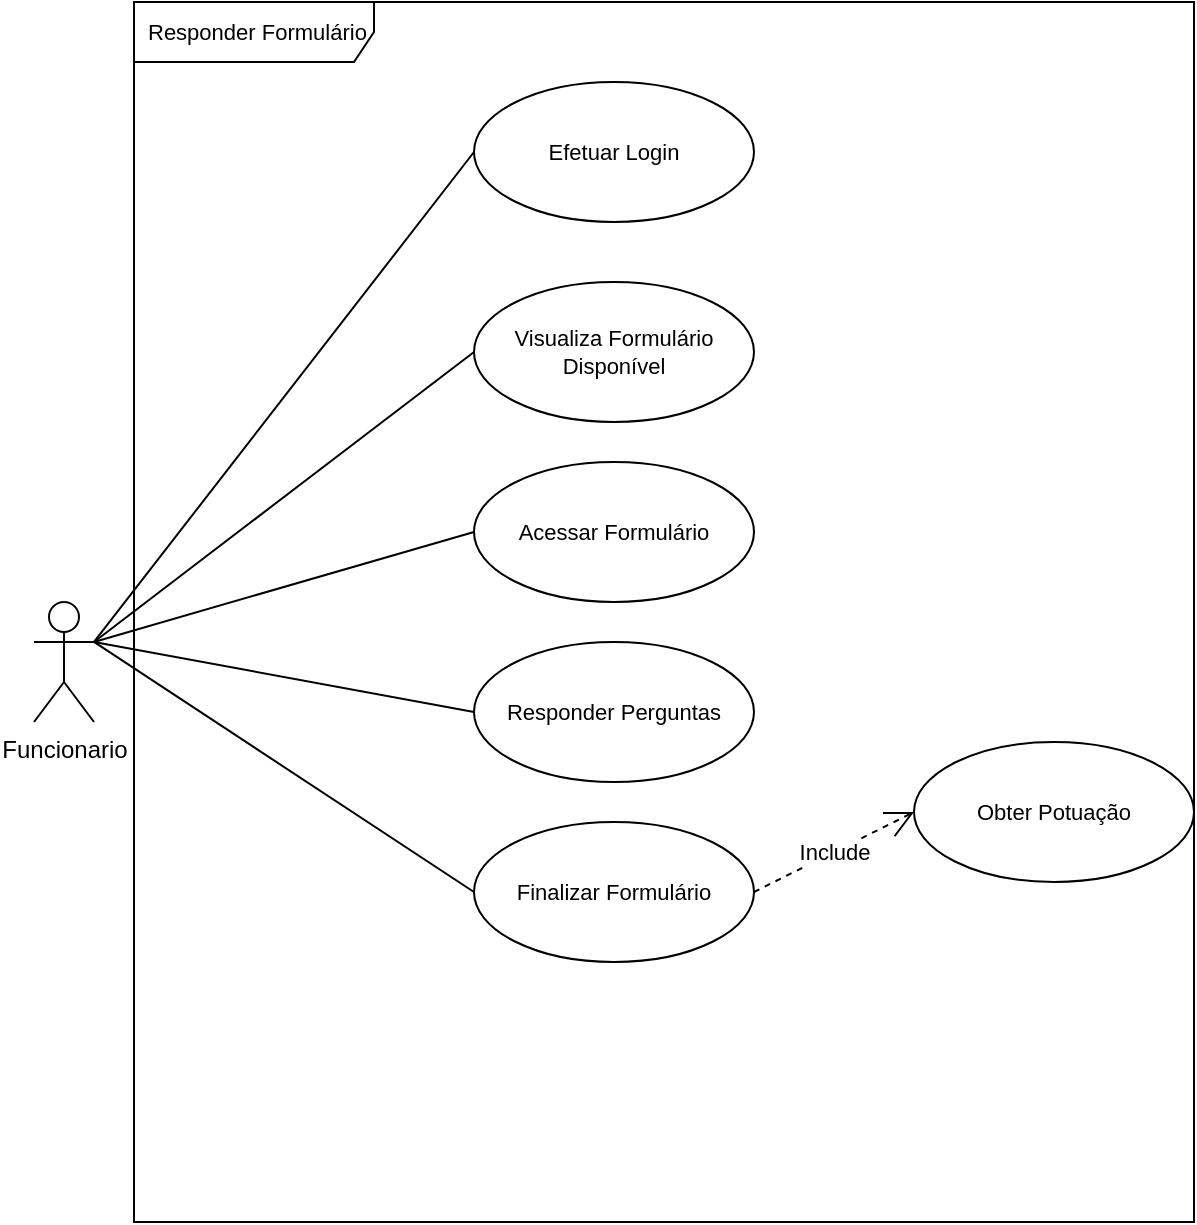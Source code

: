 <mxfile version="20.0.1" type="github">
  <diagram id="CU1dLwbyN6xNwfW4Mx9f" name="Page-1">
    <mxGraphModel dx="1422" dy="795" grid="1" gridSize="10" guides="1" tooltips="1" connect="1" arrows="1" fold="1" page="1" pageScale="1" pageWidth="827" pageHeight="1169" math="0" shadow="0">
      <root>
        <mxCell id="0" />
        <mxCell id="1" parent="0" />
        <mxCell id="LUnopdxZhNVxtSLi4y9q-8" style="edgeStyle=none;shape=connector;rounded=0;orthogonalLoop=1;jettySize=auto;html=1;exitX=1;exitY=0.333;exitDx=0;exitDy=0;exitPerimeter=0;entryX=0;entryY=0.5;entryDx=0;entryDy=0;labelBackgroundColor=default;fontFamily=Helvetica;fontSize=11;fontColor=default;endArrow=none;strokeColor=default;" edge="1" parent="1" source="LUnopdxZhNVxtSLi4y9q-1" target="LUnopdxZhNVxtSLi4y9q-7">
          <mxGeometry relative="1" as="geometry" />
        </mxCell>
        <mxCell id="LUnopdxZhNVxtSLi4y9q-12" style="edgeStyle=none;shape=connector;rounded=0;orthogonalLoop=1;jettySize=auto;html=1;exitX=1;exitY=0.333;exitDx=0;exitDy=0;exitPerimeter=0;entryX=0;entryY=0.5;entryDx=0;entryDy=0;labelBackgroundColor=default;fontFamily=Helvetica;fontSize=11;fontColor=default;endArrow=none;strokeColor=default;" edge="1" parent="1" source="LUnopdxZhNVxtSLi4y9q-1" target="LUnopdxZhNVxtSLi4y9q-10">
          <mxGeometry relative="1" as="geometry" />
        </mxCell>
        <mxCell id="LUnopdxZhNVxtSLi4y9q-13" style="edgeStyle=none;shape=connector;rounded=0;orthogonalLoop=1;jettySize=auto;html=1;exitX=1;exitY=0.333;exitDx=0;exitDy=0;exitPerimeter=0;entryX=0;entryY=0.5;entryDx=0;entryDy=0;labelBackgroundColor=default;fontFamily=Helvetica;fontSize=11;fontColor=default;endArrow=none;strokeColor=default;" edge="1" parent="1" source="LUnopdxZhNVxtSLi4y9q-1" target="LUnopdxZhNVxtSLi4y9q-11">
          <mxGeometry relative="1" as="geometry" />
        </mxCell>
        <mxCell id="LUnopdxZhNVxtSLi4y9q-18" style="edgeStyle=none;shape=connector;rounded=0;orthogonalLoop=1;jettySize=auto;html=1;exitX=1;exitY=0.333;exitDx=0;exitDy=0;exitPerimeter=0;entryX=0;entryY=0.5;entryDx=0;entryDy=0;labelBackgroundColor=default;fontFamily=Helvetica;fontSize=11;fontColor=default;endArrow=none;strokeColor=default;" edge="1" parent="1" source="LUnopdxZhNVxtSLi4y9q-1" target="LUnopdxZhNVxtSLi4y9q-16">
          <mxGeometry relative="1" as="geometry" />
        </mxCell>
        <mxCell id="LUnopdxZhNVxtSLi4y9q-1" value="Funcionario" style="shape=umlActor;verticalLabelPosition=bottom;verticalAlign=top;html=1;outlineConnect=0;" vertex="1" parent="1">
          <mxGeometry x="160" y="360" width="30" height="60" as="geometry" />
        </mxCell>
        <mxCell id="LUnopdxZhNVxtSLi4y9q-2" value="" style="endArrow=none;html=1;rounded=0;entryX=1;entryY=0.333;entryDx=0;entryDy=0;entryPerimeter=0;exitX=0;exitY=0.5;exitDx=0;exitDy=0;" edge="1" parent="1" source="LUnopdxZhNVxtSLi4y9q-6" target="LUnopdxZhNVxtSLi4y9q-1">
          <mxGeometry width="50" height="50" relative="1" as="geometry">
            <mxPoint x="180" y="280" as="sourcePoint" />
            <mxPoint x="270" y="334" as="targetPoint" />
          </mxGeometry>
        </mxCell>
        <mxCell id="LUnopdxZhNVxtSLi4y9q-4" value="Responder Formulário" style="shape=umlFrame;whiteSpace=wrap;html=1;width=120;height=30;boundedLbl=1;verticalAlign=middle;align=left;spacingLeft=5;fontFamily=Helvetica;fontSize=11;fontColor=default;" vertex="1" parent="1">
          <mxGeometry x="210" y="60" width="530" height="610" as="geometry" />
        </mxCell>
        <mxCell id="LUnopdxZhNVxtSLi4y9q-6" value="Efetuar Login" style="ellipse;whiteSpace=wrap;html=1;fontFamily=Helvetica;fontSize=11;fontColor=default;" vertex="1" parent="1">
          <mxGeometry x="380" y="100" width="140" height="70" as="geometry" />
        </mxCell>
        <mxCell id="LUnopdxZhNVxtSLi4y9q-7" value="Visualiza Formulário Disponível" style="ellipse;whiteSpace=wrap;html=1;fontFamily=Helvetica;fontSize=11;fontColor=default;" vertex="1" parent="1">
          <mxGeometry x="380" y="200" width="140" height="70" as="geometry" />
        </mxCell>
        <mxCell id="LUnopdxZhNVxtSLi4y9q-10" value="Acessar Formulário" style="ellipse;whiteSpace=wrap;html=1;fontFamily=Helvetica;fontSize=11;fontColor=default;" vertex="1" parent="1">
          <mxGeometry x="380" y="290" width="140" height="70" as="geometry" />
        </mxCell>
        <mxCell id="LUnopdxZhNVxtSLi4y9q-11" value="Responder Perguntas" style="ellipse;whiteSpace=wrap;html=1;fontFamily=Helvetica;fontSize=11;fontColor=default;" vertex="1" parent="1">
          <mxGeometry x="380" y="380" width="140" height="70" as="geometry" />
        </mxCell>
        <mxCell id="LUnopdxZhNVxtSLi4y9q-16" value="Finalizar Formulário" style="ellipse;whiteSpace=wrap;html=1;fontFamily=Helvetica;fontSize=11;fontColor=default;" vertex="1" parent="1">
          <mxGeometry x="380" y="470" width="140" height="70" as="geometry" />
        </mxCell>
        <mxCell id="LUnopdxZhNVxtSLi4y9q-17" value="Obter Potuação" style="ellipse;whiteSpace=wrap;html=1;fontFamily=Helvetica;fontSize=11;fontColor=default;" vertex="1" parent="1">
          <mxGeometry x="600" y="430" width="140" height="70" as="geometry" />
        </mxCell>
        <mxCell id="LUnopdxZhNVxtSLi4y9q-19" value="Include" style="endArrow=open;endSize=12;dashed=1;html=1;rounded=0;labelBackgroundColor=default;fontFamily=Helvetica;fontSize=11;fontColor=default;strokeColor=default;shape=connector;exitX=1;exitY=0.5;exitDx=0;exitDy=0;entryX=0;entryY=0.5;entryDx=0;entryDy=0;" edge="1" parent="1" source="LUnopdxZhNVxtSLi4y9q-16" target="LUnopdxZhNVxtSLi4y9q-17">
          <mxGeometry width="160" relative="1" as="geometry">
            <mxPoint x="330" y="420" as="sourcePoint" />
            <mxPoint x="490" y="420" as="targetPoint" />
          </mxGeometry>
        </mxCell>
      </root>
    </mxGraphModel>
  </diagram>
</mxfile>
